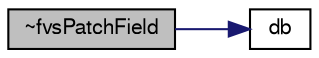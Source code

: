 digraph "~fvsPatchField"
{
  bgcolor="transparent";
  edge [fontname="FreeSans",fontsize="10",labelfontname="FreeSans",labelfontsize="10"];
  node [fontname="FreeSans",fontsize="10",shape=record];
  rankdir="LR";
  Node68 [label="~fvsPatchField",height=0.2,width=0.4,color="black", fillcolor="grey75", style="filled", fontcolor="black"];
  Node68 -> Node69 [color="midnightblue",fontsize="10",style="solid",fontname="FreeSans"];
  Node69 [label="db",height=0.2,width=0.4,color="black",URL="$a22426.html#a46442a6e5b8016371802345377059b2e",tooltip="Return local objectRegistry. "];
}
